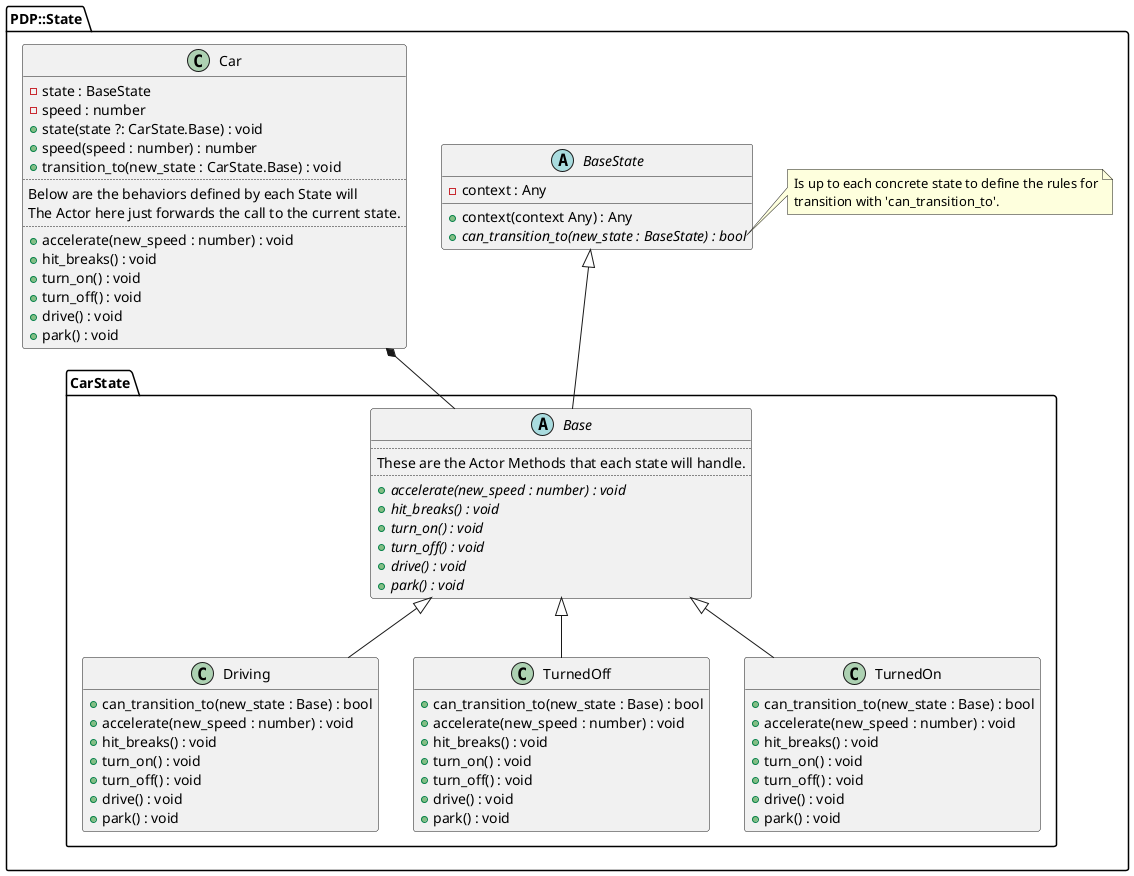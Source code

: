 @startuml
hide empty members

namespace PDP::State {
  Car *-- CarState.Base

  BaseState <|-- CarState.Base
  CarState.Base <|-- CarState.Driving
  CarState.Base <|-- CarState.TurnedOff
  CarState.Base <|-- CarState.TurnedOn

  class Car {
    {field} -state : BaseState
    {field} -speed : number
    {method} +state(state ?: CarState.Base) : void
    {method} +speed(speed : number) : number
    {method} +transition_to(new_state : CarState.Base) : void
    ..
    Below are the behaviors defined by each State will
    The Actor here just forwards the call to the current state.
    ..
    {method} +accelerate(new_speed : number) : void
    {method} +hit_breaks() : void
    {method} +turn_on() : void
    {method} +turn_off() : void
    {method} +drive() : void
    {method} +park() : void
  }

  abstract class BaseState {
    {field} -context : Any
    {method} +context(context Any) : Any
    {abstract} {method} +can_transition_to(new_state : BaseState) : bool
  }

  note right of BaseState::can_transition_to
    Is up to each concrete state to define the rules for
    transition with 'can_transition_to'.
  end note

  namespace CarState {
    abstract class Base {
      ..
      These are the Actor Methods that each state will handle.
      ..
      {abstract} {method} +accelerate(new_speed : number) : void
      {abstract} {method} +hit_breaks() : void
      {abstract} {method} +turn_on() : void
      {abstract} {method} +turn_off() : void
      {abstract} {method} +drive() : void
      {abstract} {method} +park() : void
    }

    class Driving {
      {method} +can_transition_to(new_state : Base) : bool
      {method} +accelerate(new_speed : number) : void
      {method} +hit_breaks() : void
      {method} +turn_on() : void
      {method} +turn_off() : void
      {method} +drive() : void
      {method} +park() : void
    }

    class TurnedOff {
      {method} +can_transition_to(new_state : Base) : bool
      {method} +accelerate(new_speed : number) : void
      {method} +hit_breaks() : void
      {method} +turn_on() : void
      {method} +turn_off() : void
      {method} +drive() : void
      {method} +park() : void
    }

    class TurnedOn {
      {method} +can_transition_to(new_state : Base) : bool
      {method} +accelerate(new_speed : number) : void
      {method} +hit_breaks() : void
      {method} +turn_on() : void
      {method} +turn_off() : void
      {method} +drive() : void
      {method} +park() : void
    }
  }
}
@enduml
